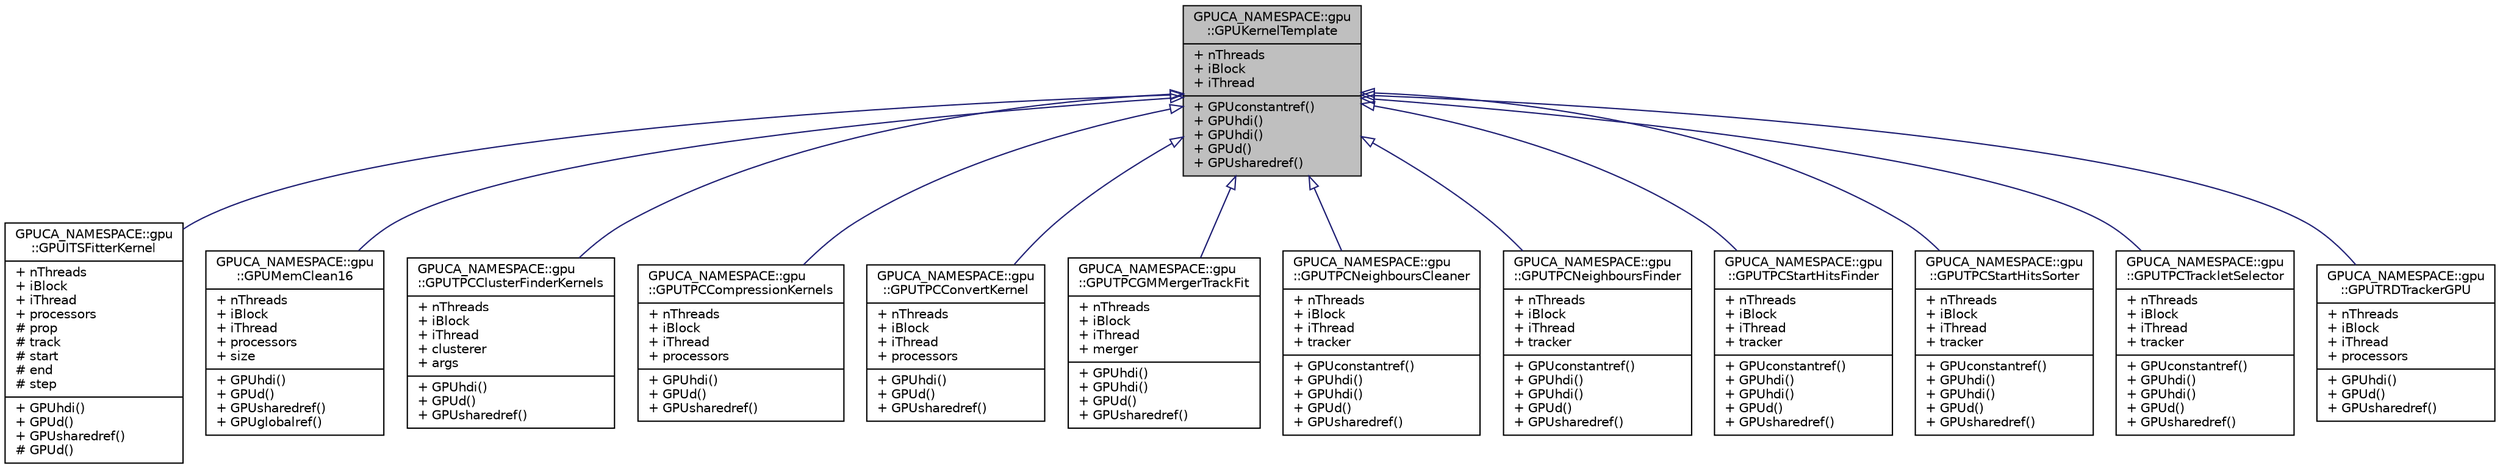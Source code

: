 digraph "GPUCA_NAMESPACE::gpu::GPUKernelTemplate"
{
 // INTERACTIVE_SVG=YES
  bgcolor="transparent";
  edge [fontname="Helvetica",fontsize="10",labelfontname="Helvetica",labelfontsize="10"];
  node [fontname="Helvetica",fontsize="10",shape=record];
  Node0 [label="{GPUCA_NAMESPACE::gpu\l::GPUKernelTemplate\n|+ nThreads\l+ iBlock\l+ iThread\l|+ GPUconstantref()\l+ GPUhdi()\l+ GPUhdi()\l+ GPUd()\l+ GPUsharedref()\l}",height=0.2,width=0.4,color="black", fillcolor="grey75", style="filled", fontcolor="black"];
  Node0 -> Node1 [dir="back",color="midnightblue",fontsize="10",style="solid",arrowtail="onormal",fontname="Helvetica"];
  Node1 [label="{GPUCA_NAMESPACE::gpu\l::GPUITSFitterKernel\n|+ nThreads\l+ iBlock\l+ iThread\l+ processors\l# prop\l# track\l# start\l# end\l# step\l|+ GPUhdi()\l+ GPUd()\l+ GPUsharedref()\l# GPUd()\l}",height=0.2,width=0.4,color="black",URL="$d8/dba/classGPUCA__NAMESPACE_1_1gpu_1_1GPUITSFitterKernel.html"];
  Node0 -> Node2 [dir="back",color="midnightblue",fontsize="10",style="solid",arrowtail="onormal",fontname="Helvetica"];
  Node2 [label="{GPUCA_NAMESPACE::gpu\l::GPUMemClean16\n|+ nThreads\l+ iBlock\l+ iThread\l+ processors\l+ size\l|+ GPUhdi()\l+ GPUd()\l+ GPUsharedref()\l+ GPUglobalref()\l}",height=0.2,width=0.4,color="black",URL="$da/d27/classGPUCA__NAMESPACE_1_1gpu_1_1GPUMemClean16.html"];
  Node0 -> Node3 [dir="back",color="midnightblue",fontsize="10",style="solid",arrowtail="onormal",fontname="Helvetica"];
  Node3 [label="{GPUCA_NAMESPACE::gpu\l::GPUTPCClusterFinderKernels\n|+ nThreads\l+ iBlock\l+ iThread\l+ clusterer\l+ args\l|+ GPUhdi()\l+ GPUd()\l+ GPUsharedref()\l}",height=0.2,width=0.4,color="black",URL="$d8/d88/classGPUCA__NAMESPACE_1_1gpu_1_1GPUTPCClusterFinderKernels.html"];
  Node0 -> Node4 [dir="back",color="midnightblue",fontsize="10",style="solid",arrowtail="onormal",fontname="Helvetica"];
  Node4 [label="{GPUCA_NAMESPACE::gpu\l::GPUTPCCompressionKernels\n|+ nThreads\l+ iBlock\l+ iThread\l+ processors\l|+ GPUhdi()\l+ GPUd()\l+ GPUsharedref()\l}",height=0.2,width=0.4,color="black",URL="$d0/d6b/classGPUCA__NAMESPACE_1_1gpu_1_1GPUTPCCompressionKernels.html"];
  Node0 -> Node5 [dir="back",color="midnightblue",fontsize="10",style="solid",arrowtail="onormal",fontname="Helvetica"];
  Node5 [label="{GPUCA_NAMESPACE::gpu\l::GPUTPCConvertKernel\n|+ nThreads\l+ iBlock\l+ iThread\l+ processors\l|+ GPUhdi()\l+ GPUd()\l+ GPUsharedref()\l}",height=0.2,width=0.4,color="black",URL="$d8/dc8/classGPUCA__NAMESPACE_1_1gpu_1_1GPUTPCConvertKernel.html"];
  Node0 -> Node6 [dir="back",color="midnightblue",fontsize="10",style="solid",arrowtail="onormal",fontname="Helvetica"];
  Node6 [label="{GPUCA_NAMESPACE::gpu\l::GPUTPCGMMergerTrackFit\n|+ nThreads\l+ iBlock\l+ iThread\l+ merger\l|+ GPUhdi()\l+ GPUhdi()\l+ GPUd()\l+ GPUsharedref()\l}",height=0.2,width=0.4,color="black",URL="$db/d09/classGPUCA__NAMESPACE_1_1gpu_1_1GPUTPCGMMergerTrackFit.html"];
  Node0 -> Node7 [dir="back",color="midnightblue",fontsize="10",style="solid",arrowtail="onormal",fontname="Helvetica"];
  Node7 [label="{GPUCA_NAMESPACE::gpu\l::GPUTPCNeighboursCleaner\n|+ nThreads\l+ iBlock\l+ iThread\l+ tracker\l|+ GPUconstantref()\l+ GPUhdi()\l+ GPUhdi()\l+ GPUd()\l+ GPUsharedref()\l}",height=0.2,width=0.4,color="black",URL="$d2/d8c/classGPUCA__NAMESPACE_1_1gpu_1_1GPUTPCNeighboursCleaner.html"];
  Node0 -> Node8 [dir="back",color="midnightblue",fontsize="10",style="solid",arrowtail="onormal",fontname="Helvetica"];
  Node8 [label="{GPUCA_NAMESPACE::gpu\l::GPUTPCNeighboursFinder\n|+ nThreads\l+ iBlock\l+ iThread\l+ tracker\l|+ GPUconstantref()\l+ GPUhdi()\l+ GPUhdi()\l+ GPUd()\l+ GPUsharedref()\l}",height=0.2,width=0.4,color="black",URL="$d7/dd4/classGPUCA__NAMESPACE_1_1gpu_1_1GPUTPCNeighboursFinder.html"];
  Node0 -> Node9 [dir="back",color="midnightblue",fontsize="10",style="solid",arrowtail="onormal",fontname="Helvetica"];
  Node9 [label="{GPUCA_NAMESPACE::gpu\l::GPUTPCStartHitsFinder\n|+ nThreads\l+ iBlock\l+ iThread\l+ tracker\l|+ GPUconstantref()\l+ GPUhdi()\l+ GPUhdi()\l+ GPUd()\l+ GPUsharedref()\l}",height=0.2,width=0.4,color="black",URL="$d1/d4a/classGPUCA__NAMESPACE_1_1gpu_1_1GPUTPCStartHitsFinder.html"];
  Node0 -> Node10 [dir="back",color="midnightblue",fontsize="10",style="solid",arrowtail="onormal",fontname="Helvetica"];
  Node10 [label="{GPUCA_NAMESPACE::gpu\l::GPUTPCStartHitsSorter\n|+ nThreads\l+ iBlock\l+ iThread\l+ tracker\l|+ GPUconstantref()\l+ GPUhdi()\l+ GPUhdi()\l+ GPUd()\l+ GPUsharedref()\l}",height=0.2,width=0.4,color="black",URL="$dc/d09/classGPUCA__NAMESPACE_1_1gpu_1_1GPUTPCStartHitsSorter.html"];
  Node0 -> Node11 [dir="back",color="midnightblue",fontsize="10",style="solid",arrowtail="onormal",fontname="Helvetica"];
  Node11 [label="{GPUCA_NAMESPACE::gpu\l::GPUTPCTrackletSelector\n|+ nThreads\l+ iBlock\l+ iThread\l+ tracker\l|+ GPUconstantref()\l+ GPUhdi()\l+ GPUhdi()\l+ GPUd()\l+ GPUsharedref()\l}",height=0.2,width=0.4,color="black",URL="$d7/d66/classGPUCA__NAMESPACE_1_1gpu_1_1GPUTPCTrackletSelector.html"];
  Node0 -> Node12 [dir="back",color="midnightblue",fontsize="10",style="solid",arrowtail="onormal",fontname="Helvetica"];
  Node12 [label="{GPUCA_NAMESPACE::gpu\l::GPUTRDTrackerGPU\n|+ nThreads\l+ iBlock\l+ iThread\l+ processors\l|+ GPUhdi()\l+ GPUd()\l+ GPUsharedref()\l}",height=0.2,width=0.4,color="black",URL="$d0/d6c/classGPUCA__NAMESPACE_1_1gpu_1_1GPUTRDTrackerGPU.html"];
}
